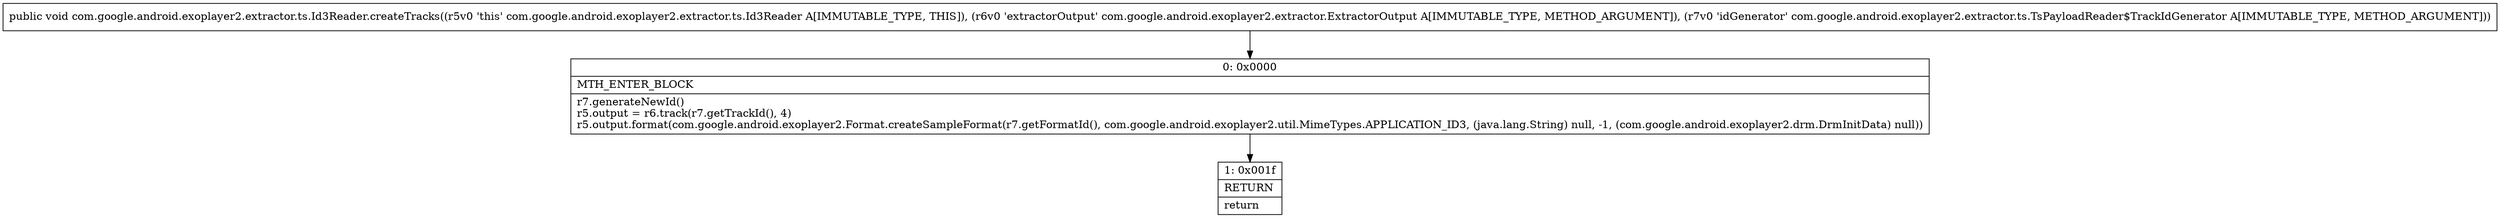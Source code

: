 digraph "CFG forcom.google.android.exoplayer2.extractor.ts.Id3Reader.createTracks(Lcom\/google\/android\/exoplayer2\/extractor\/ExtractorOutput;Lcom\/google\/android\/exoplayer2\/extractor\/ts\/TsPayloadReader$TrackIdGenerator;)V" {
Node_0 [shape=record,label="{0\:\ 0x0000|MTH_ENTER_BLOCK\l|r7.generateNewId()\lr5.output = r6.track(r7.getTrackId(), 4)\lr5.output.format(com.google.android.exoplayer2.Format.createSampleFormat(r7.getFormatId(), com.google.android.exoplayer2.util.MimeTypes.APPLICATION_ID3, (java.lang.String) null, \-1, (com.google.android.exoplayer2.drm.DrmInitData) null))\l}"];
Node_1 [shape=record,label="{1\:\ 0x001f|RETURN\l|return\l}"];
MethodNode[shape=record,label="{public void com.google.android.exoplayer2.extractor.ts.Id3Reader.createTracks((r5v0 'this' com.google.android.exoplayer2.extractor.ts.Id3Reader A[IMMUTABLE_TYPE, THIS]), (r6v0 'extractorOutput' com.google.android.exoplayer2.extractor.ExtractorOutput A[IMMUTABLE_TYPE, METHOD_ARGUMENT]), (r7v0 'idGenerator' com.google.android.exoplayer2.extractor.ts.TsPayloadReader$TrackIdGenerator A[IMMUTABLE_TYPE, METHOD_ARGUMENT])) }"];
MethodNode -> Node_0;
Node_0 -> Node_1;
}

